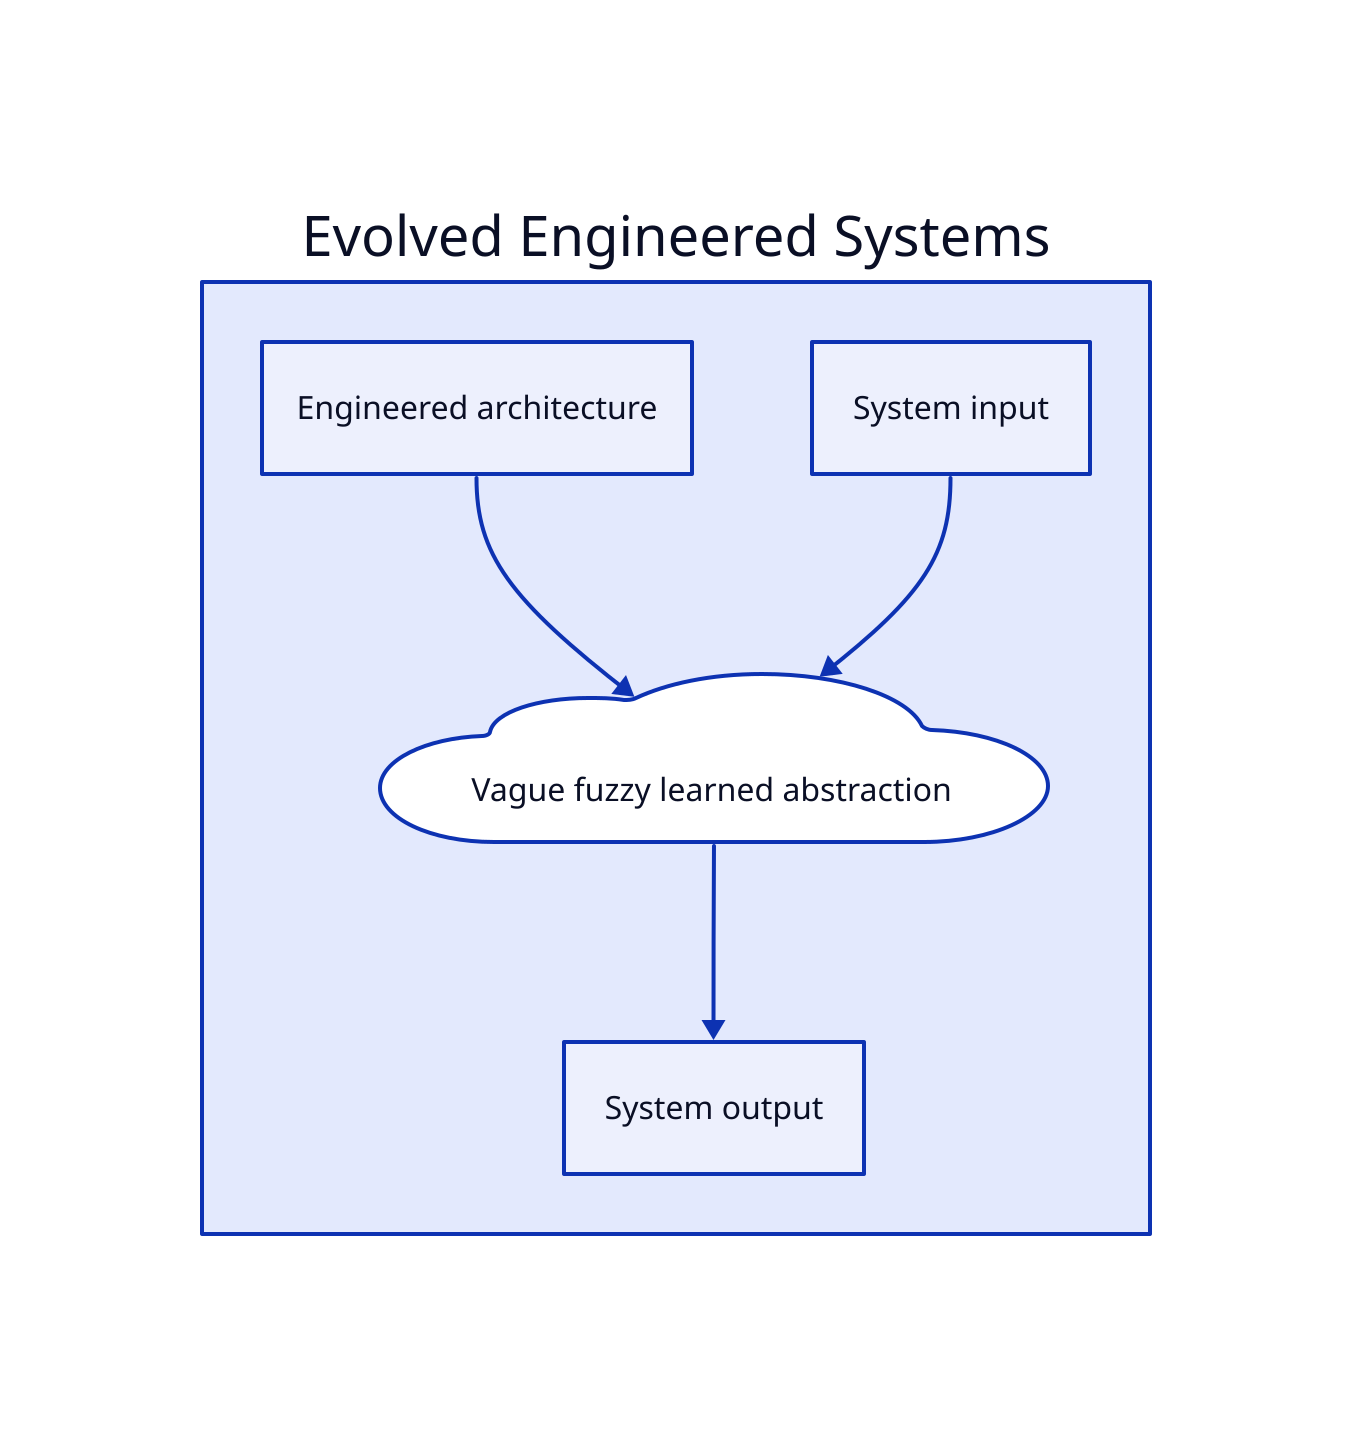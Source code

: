 sys: {
  label: Evolved Engineered Systems
  arch: {
    label: Engineered architecture
  }
  inp: {
    label: System input
  }
  abs: {
    label: Vague fuzzy learned abstraction
    shape: cloud
  }
  out {
    label: System output
  }
  arch -> abs
  inp -> abs
  abs -> out
}
